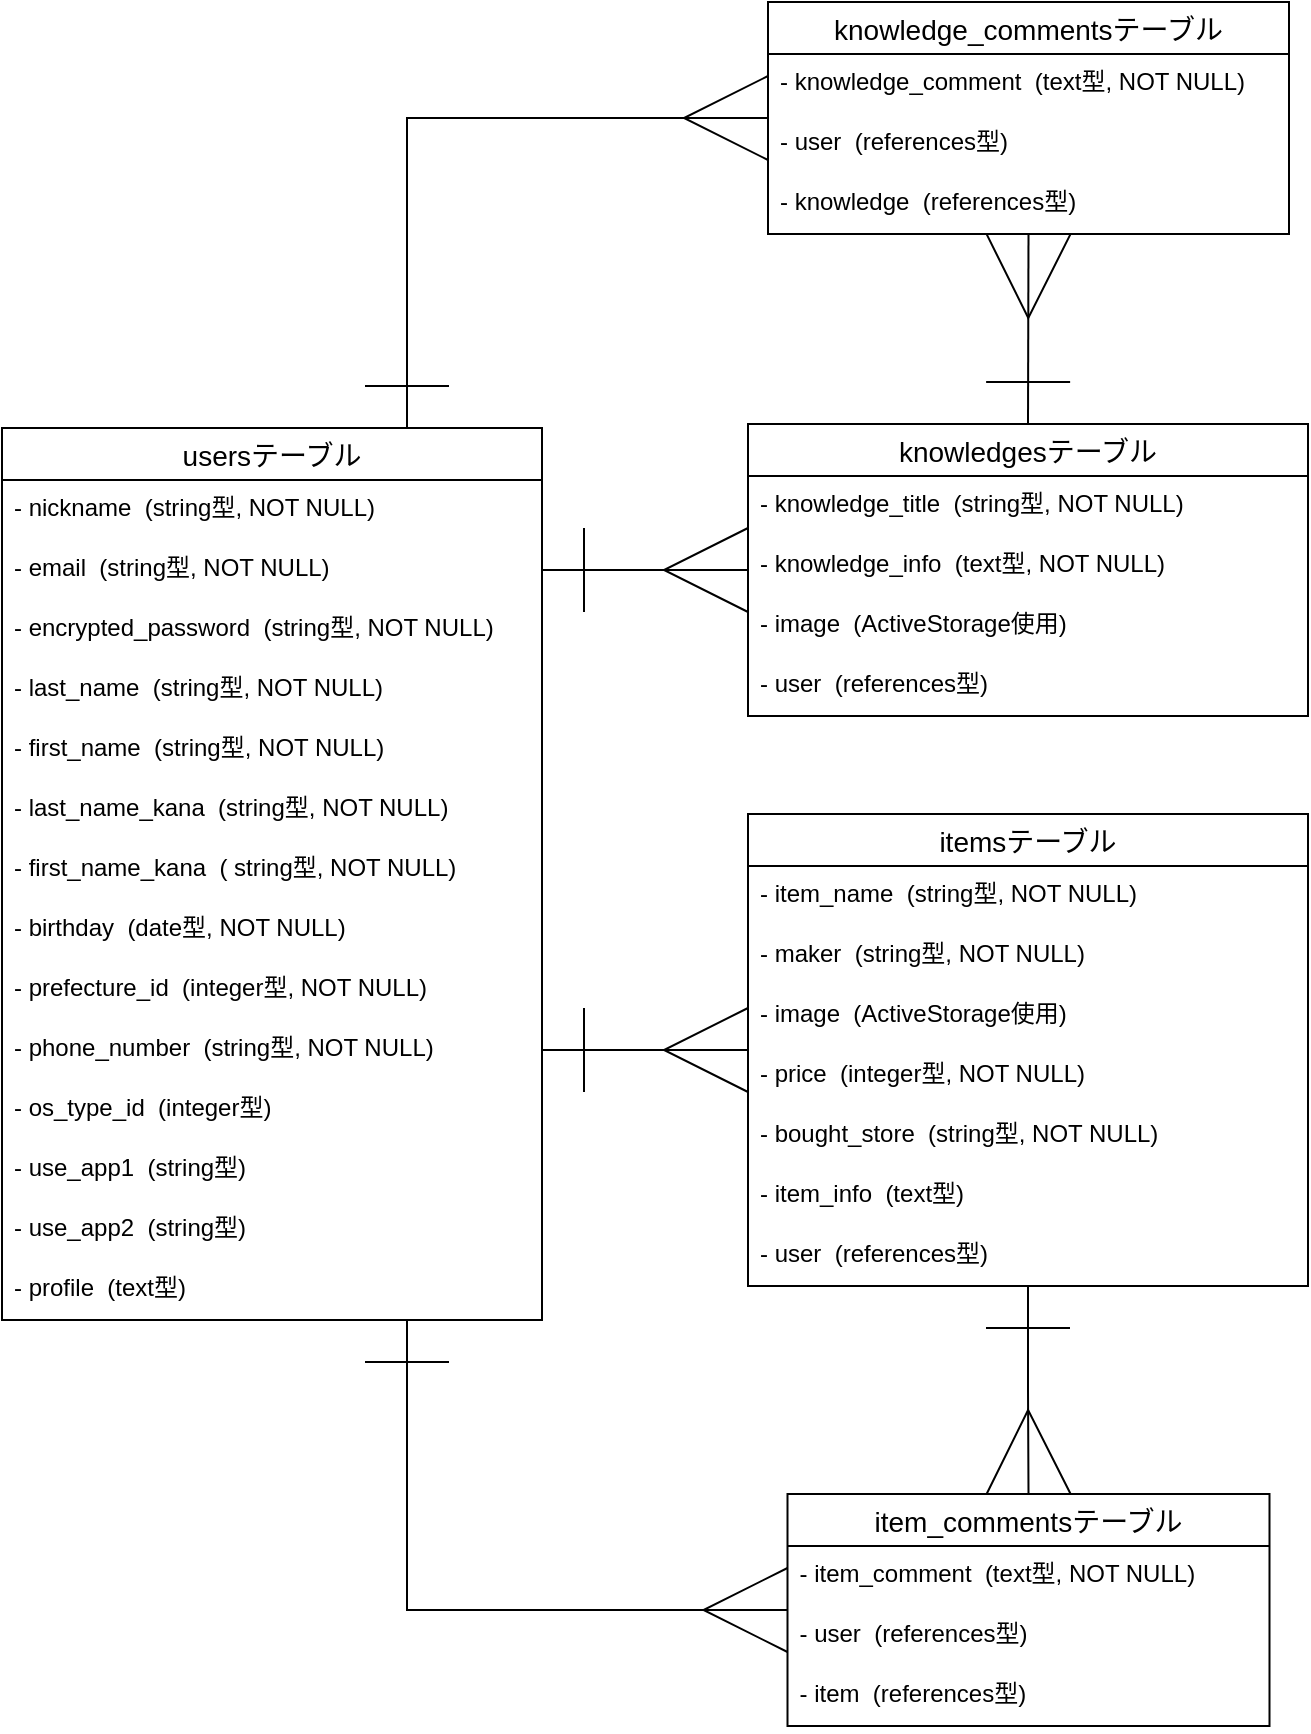 <mxfile>
    <diagram id="EL6v6D-q1Yvcabd1LTYL" name="ER図">
        <mxGraphModel dx="968" dy="1080" grid="0" gridSize="10" guides="1" tooltips="1" connect="1" arrows="1" fold="1" page="0" pageScale="1" pageWidth="827" pageHeight="1169" math="0" shadow="0">
            <root>
                <mxCell id="0"/>
                <mxCell id="1" parent="0"/>
                <mxCell id="69" style="edgeStyle=orthogonalEdgeStyle;rounded=0;orthogonalLoop=1;jettySize=auto;html=1;exitX=0.75;exitY=0;exitDx=0;exitDy=0;startArrow=ERone;startFill=0;endArrow=ERmany;endFill=0;startSize=40;endSize=40;entryX=0;entryY=0.5;entryDx=0;entryDy=0;" parent="1" source="2" target="63" edge="1">
                    <mxGeometry relative="1" as="geometry">
                        <mxPoint x="392" y="-76" as="targetPoint"/>
                    </mxGeometry>
                </mxCell>
                <mxCell id="2" value="usersテーブル" style="swimlane;fontStyle=0;childLayout=stackLayout;horizontal=1;startSize=26;horizontalStack=0;resizeParent=1;resizeParentMax=0;resizeLast=0;collapsible=1;marginBottom=0;align=center;fontSize=14;" parent="1" vertex="1">
                    <mxGeometry x="10" y="110" width="270" height="446" as="geometry">
                        <mxRectangle x="10" y="110" width="116" height="26" as="alternateBounds"/>
                    </mxGeometry>
                </mxCell>
                <mxCell id="3" value="- nickname  (string型, NOT NULL)" style="text;strokeColor=none;fillColor=none;spacingLeft=4;spacingRight=4;overflow=hidden;rotatable=0;points=[[0,0.5],[1,0.5]];portConstraint=eastwest;fontSize=12;" parent="2" vertex="1">
                    <mxGeometry y="26" width="270" height="30" as="geometry"/>
                </mxCell>
                <mxCell id="4" value="- email  (string型, NOT NULL)" style="text;strokeColor=none;fillColor=none;spacingLeft=4;spacingRight=4;overflow=hidden;rotatable=0;points=[[0,0.5],[1,0.5]];portConstraint=eastwest;fontSize=12;" parent="2" vertex="1">
                    <mxGeometry y="56" width="270" height="30" as="geometry"/>
                </mxCell>
                <mxCell id="5" value="- encrypted_password  (string型, NOT NULL)" style="text;strokeColor=none;fillColor=none;spacingLeft=4;spacingRight=4;overflow=hidden;rotatable=0;points=[[0,0.5],[1,0.5]];portConstraint=eastwest;fontSize=12;" parent="2" vertex="1">
                    <mxGeometry y="86" width="270" height="30" as="geometry"/>
                </mxCell>
                <mxCell id="23" value="- last_name  (string型, NOT NULL)" style="text;strokeColor=none;fillColor=none;spacingLeft=4;spacingRight=4;overflow=hidden;rotatable=0;points=[[0,0.5],[1,0.5]];portConstraint=eastwest;fontSize=12;" parent="2" vertex="1">
                    <mxGeometry y="116" width="270" height="30" as="geometry"/>
                </mxCell>
                <mxCell id="24" value="- first_name  (string型, NOT NULL)" style="text;strokeColor=none;fillColor=none;spacingLeft=4;spacingRight=4;overflow=hidden;rotatable=0;points=[[0,0.5],[1,0.5]];portConstraint=eastwest;fontSize=12;" parent="2" vertex="1">
                    <mxGeometry y="146" width="270" height="30" as="geometry"/>
                </mxCell>
                <mxCell id="22" value="- last_name_kana  (string型, NOT NULL)" style="text;strokeColor=none;fillColor=none;spacingLeft=4;spacingRight=4;overflow=hidden;rotatable=0;points=[[0,0.5],[1,0.5]];portConstraint=eastwest;fontSize=12;" parent="2" vertex="1">
                    <mxGeometry y="176" width="270" height="30" as="geometry"/>
                </mxCell>
                <mxCell id="25" value="- first_name_kana  ( string型, NOT NULL)" style="text;strokeColor=none;fillColor=none;spacingLeft=4;spacingRight=4;overflow=hidden;rotatable=0;points=[[0,0.5],[1,0.5]];portConstraint=eastwest;fontSize=12;" parent="2" vertex="1">
                    <mxGeometry y="206" width="270" height="30" as="geometry"/>
                </mxCell>
                <mxCell id="26" value="- birthday  (date型, NOT NULL)" style="text;strokeColor=none;fillColor=none;spacingLeft=4;spacingRight=4;overflow=hidden;rotatable=0;points=[[0,0.5],[1,0.5]];portConstraint=eastwest;fontSize=12;" parent="2" vertex="1">
                    <mxGeometry y="236" width="270" height="30" as="geometry"/>
                </mxCell>
                <mxCell id="27" value="- prefecture_id  (integer型, NOT NULL)" style="text;strokeColor=none;fillColor=none;spacingLeft=4;spacingRight=4;overflow=hidden;rotatable=0;points=[[0,0.5],[1,0.5]];portConstraint=eastwest;fontSize=12;" parent="2" vertex="1">
                    <mxGeometry y="266" width="270" height="30" as="geometry"/>
                </mxCell>
                <mxCell id="28" value="- phone_number  (string型, NOT NULL)" style="text;strokeColor=none;fillColor=none;spacingLeft=4;spacingRight=4;overflow=hidden;rotatable=0;points=[[0,0.5],[1,0.5]];portConstraint=eastwest;fontSize=12;" parent="2" vertex="1">
                    <mxGeometry y="296" width="270" height="30" as="geometry"/>
                </mxCell>
                <mxCell id="31" value="- os_type_id  (integer型)" style="text;strokeColor=none;fillColor=none;spacingLeft=4;spacingRight=4;overflow=hidden;rotatable=0;points=[[0,0.5],[1,0.5]];portConstraint=eastwest;fontSize=12;" parent="2" vertex="1">
                    <mxGeometry y="326" width="270" height="30" as="geometry"/>
                </mxCell>
                <mxCell id="29" value="- use_app1  (string型)" style="text;strokeColor=none;fillColor=none;spacingLeft=4;spacingRight=4;overflow=hidden;rotatable=0;points=[[0,0.5],[1,0.5]];portConstraint=eastwest;fontSize=12;" parent="2" vertex="1">
                    <mxGeometry y="356" width="270" height="30" as="geometry"/>
                </mxCell>
                <mxCell id="30" value="- use_app2  (string型)" style="text;strokeColor=none;fillColor=none;spacingLeft=4;spacingRight=4;overflow=hidden;rotatable=0;points=[[0,0.5],[1,0.5]];portConstraint=eastwest;fontSize=12;" parent="2" vertex="1">
                    <mxGeometry y="386" width="270" height="30" as="geometry"/>
                </mxCell>
                <mxCell id="32" value="- profile  (text型)" style="text;strokeColor=none;fillColor=none;spacingLeft=4;spacingRight=4;overflow=hidden;rotatable=0;points=[[0,0.5],[1,0.5]];portConstraint=eastwest;fontSize=12;" parent="2" vertex="1">
                    <mxGeometry y="416" width="270" height="30" as="geometry"/>
                </mxCell>
                <mxCell id="14" value="item_commentsテーブル" style="swimlane;fontStyle=0;childLayout=stackLayout;horizontal=1;startSize=26;horizontalStack=0;resizeParent=1;resizeParentMax=0;resizeLast=0;collapsible=1;marginBottom=0;align=center;fontSize=14;" parent="1" vertex="1">
                    <mxGeometry x="402.75" y="643" width="241" height="116" as="geometry">
                        <mxRectangle x="444" y="633" width="146" height="26" as="alternateBounds"/>
                    </mxGeometry>
                </mxCell>
                <mxCell id="15" value="- item_comment  (text型, NOT NULL)" style="text;strokeColor=none;fillColor=none;spacingLeft=4;spacingRight=4;overflow=hidden;rotatable=0;points=[[0,0.5],[1,0.5]];portConstraint=eastwest;fontSize=12;" parent="14" vertex="1">
                    <mxGeometry y="26" width="241" height="30" as="geometry"/>
                </mxCell>
                <mxCell id="16" value="- user  (references型)" style="text;strokeColor=none;fillColor=none;spacingLeft=4;spacingRight=4;overflow=hidden;rotatable=0;points=[[0,0.5],[1,0.5]];portConstraint=eastwest;fontSize=12;" parent="14" vertex="1">
                    <mxGeometry y="56" width="241" height="30" as="geometry"/>
                </mxCell>
                <mxCell id="17" value="- item  (references型)" style="text;strokeColor=none;fillColor=none;spacingLeft=4;spacingRight=4;overflow=hidden;rotatable=0;points=[[0,0.5],[1,0.5]];portConstraint=eastwest;fontSize=12;" parent="14" vertex="1">
                    <mxGeometry y="86" width="241" height="30" as="geometry"/>
                </mxCell>
                <mxCell id="50" style="edgeStyle=orthogonalEdgeStyle;rounded=0;orthogonalLoop=1;jettySize=auto;html=1;exitX=0.5;exitY=1;exitDx=0;exitDy=0;entryX=0.5;entryY=0;entryDx=0;entryDy=0;startArrow=ERone;startFill=0;endArrow=ERmany;endFill=0;startSize=40;endSize=40;" parent="1" source="10" target="14" edge="1">
                    <mxGeometry relative="1" as="geometry">
                        <mxPoint x="520" y="96" as="sourcePoint"/>
                    </mxGeometry>
                </mxCell>
                <mxCell id="57" style="edgeStyle=orthogonalEdgeStyle;rounded=0;orthogonalLoop=1;jettySize=auto;html=1;entryX=0;entryY=0.5;entryDx=0;entryDy=0;startArrow=ERone;startFill=0;endArrow=ERmany;endFill=0;startSize=40;endSize=40;exitX=1;exitY=0.5;exitDx=0;exitDy=0;" parent="1" source="28" target="10" edge="1">
                    <mxGeometry relative="1" as="geometry">
                        <mxPoint x="274" y="421" as="sourcePoint"/>
                    </mxGeometry>
                </mxCell>
                <mxCell id="61" style="edgeStyle=orthogonalEdgeStyle;rounded=0;orthogonalLoop=1;jettySize=auto;html=1;exitX=0.5;exitY=0;exitDx=0;exitDy=0;startArrow=ERone;startFill=0;endArrow=ERmany;endFill=0;startSize=40;endSize=40;entryX=0.5;entryY=1;entryDx=0;entryDy=0;" parent="1" source="6" target="63" edge="1">
                    <mxGeometry relative="1" as="geometry">
                        <mxPoint x="513" y="72" as="targetPoint"/>
                    </mxGeometry>
                </mxCell>
                <mxCell id="10" value="itemsテーブル" style="swimlane;fontStyle=0;childLayout=stackLayout;horizontal=1;startSize=26;horizontalStack=0;resizeParent=1;resizeParentMax=0;resizeLast=0;collapsible=1;marginBottom=0;align=center;fontSize=14;" parent="1" vertex="1">
                    <mxGeometry x="383" y="303" width="280" height="236" as="geometry">
                        <mxRectangle x="383" y="303" width="60" height="26" as="alternateBounds"/>
                    </mxGeometry>
                </mxCell>
                <mxCell id="11" value="- item_name  (string型, NOT NULL)" style="text;strokeColor=none;fillColor=none;spacingLeft=4;spacingRight=4;overflow=hidden;rotatable=0;points=[[0,0.5],[1,0.5]];portConstraint=eastwest;fontSize=12;" parent="10" vertex="1">
                    <mxGeometry y="26" width="280" height="30" as="geometry"/>
                </mxCell>
                <mxCell id="12" value="- maker  (string型, NOT NULL)" style="text;strokeColor=none;fillColor=none;spacingLeft=4;spacingRight=4;overflow=hidden;rotatable=0;points=[[0,0.5],[1,0.5]];portConstraint=eastwest;fontSize=12;" parent="10" vertex="1">
                    <mxGeometry y="56" width="280" height="30" as="geometry"/>
                </mxCell>
                <mxCell id="13" value="- image  (ActiveStorage使用)" style="text;strokeColor=none;fillColor=none;spacingLeft=4;spacingRight=4;overflow=hidden;rotatable=0;points=[[0,0.5],[1,0.5]];portConstraint=eastwest;fontSize=12;" parent="10" vertex="1">
                    <mxGeometry y="86" width="280" height="30" as="geometry"/>
                </mxCell>
                <mxCell id="34" value="- price  (integer型, NOT NULL)" style="text;strokeColor=none;fillColor=none;spacingLeft=4;spacingRight=4;overflow=hidden;rotatable=0;points=[[0,0.5],[1,0.5]];portConstraint=eastwest;fontSize=12;" parent="10" vertex="1">
                    <mxGeometry y="116" width="280" height="30" as="geometry"/>
                </mxCell>
                <mxCell id="36" value="- bought_store  (string型, NOT NULL)" style="text;strokeColor=none;fillColor=none;spacingLeft=4;spacingRight=4;overflow=hidden;rotatable=0;points=[[0,0.5],[1,0.5]];portConstraint=eastwest;fontSize=12;" parent="10" vertex="1">
                    <mxGeometry y="146" width="280" height="30" as="geometry"/>
                </mxCell>
                <mxCell id="37" value="- item_info  (text型)" style="text;strokeColor=none;fillColor=none;spacingLeft=4;spacingRight=4;overflow=hidden;rotatable=0;points=[[0,0.5],[1,0.5]];portConstraint=eastwest;fontSize=12;" parent="10" vertex="1">
                    <mxGeometry y="176" width="280" height="30" as="geometry"/>
                </mxCell>
                <mxCell id="35" value="- user  (references型)" style="text;strokeColor=none;fillColor=none;spacingLeft=4;spacingRight=4;overflow=hidden;rotatable=0;points=[[0,0.5],[1,0.5]];portConstraint=eastwest;fontSize=12;" parent="10" vertex="1">
                    <mxGeometry y="206" width="280" height="30" as="geometry"/>
                </mxCell>
                <mxCell id="60" style="edgeStyle=orthogonalEdgeStyle;rounded=0;orthogonalLoop=1;jettySize=auto;html=1;exitX=1;exitY=0.5;exitDx=0;exitDy=0;startArrow=ERone;startFill=0;endArrow=ERmany;endFill=0;endSize=40;startSize=40;entryX=0;entryY=0.5;entryDx=0;entryDy=0;" parent="1" source="4" target="6" edge="1">
                    <mxGeometry relative="1" as="geometry">
                        <mxPoint x="379" y="60" as="targetPoint"/>
                    </mxGeometry>
                </mxCell>
                <mxCell id="63" value="knowledge_commentsテーブル" style="swimlane;fontStyle=0;childLayout=stackLayout;horizontal=1;startSize=26;horizontalStack=0;resizeParent=1;resizeParentMax=0;resizeLast=0;collapsible=1;marginBottom=0;align=center;fontSize=14;" parent="1" vertex="1">
                    <mxGeometry x="393" y="-103" width="260.5" height="116" as="geometry">
                        <mxRectangle x="393" y="-103" width="146" height="26" as="alternateBounds"/>
                    </mxGeometry>
                </mxCell>
                <mxCell id="64" value="- knowledge_comment  (text型, NOT NULL)" style="text;strokeColor=none;fillColor=none;spacingLeft=4;spacingRight=4;overflow=hidden;rotatable=0;points=[[0,0.5],[1,0.5]];portConstraint=eastwest;fontSize=12;" parent="63" vertex="1">
                    <mxGeometry y="26" width="260.5" height="30" as="geometry"/>
                </mxCell>
                <mxCell id="65" value="- user  (references型)" style="text;strokeColor=none;fillColor=none;spacingLeft=4;spacingRight=4;overflow=hidden;rotatable=0;points=[[0,0.5],[1,0.5]];portConstraint=eastwest;fontSize=12;" parent="63" vertex="1">
                    <mxGeometry y="56" width="260.5" height="30" as="geometry"/>
                </mxCell>
                <mxCell id="66" value="- knowledge  (references型)" style="text;strokeColor=none;fillColor=none;spacingLeft=4;spacingRight=4;overflow=hidden;rotatable=0;points=[[0,0.5],[1,0.5]];portConstraint=eastwest;fontSize=12;" parent="63" vertex="1">
                    <mxGeometry y="86" width="260.5" height="30" as="geometry"/>
                </mxCell>
                <mxCell id="67" style="edgeStyle=orthogonalEdgeStyle;rounded=0;orthogonalLoop=1;jettySize=auto;html=1;exitX=0.75;exitY=1;exitDx=0;exitDy=0;entryX=0;entryY=0.5;entryDx=0;entryDy=0;startArrow=ERone;startFill=0;endArrow=ERmany;endFill=0;endSize=40;startSize=40;" parent="1" source="2" target="14" edge="1">
                    <mxGeometry relative="1" as="geometry">
                        <mxPoint x="847" y="261" as="targetPoint"/>
                    </mxGeometry>
                </mxCell>
                <mxCell id="6" value="knowledgesテーブル" style="swimlane;fontStyle=0;childLayout=stackLayout;horizontal=1;startSize=26;horizontalStack=0;resizeParent=1;resizeParentMax=0;resizeLast=0;collapsible=1;marginBottom=0;align=center;fontSize=14;" parent="1" vertex="1">
                    <mxGeometry x="383" y="108" width="280" height="146" as="geometry">
                        <mxRectangle x="380" y="14" width="100" height="26" as="alternateBounds"/>
                    </mxGeometry>
                </mxCell>
                <mxCell id="7" value="- knowledge_title  (string型, NOT NULL)" style="text;strokeColor=none;fillColor=none;spacingLeft=4;spacingRight=4;overflow=hidden;rotatable=0;points=[[0,0.5],[1,0.5]];portConstraint=eastwest;fontSize=12;" parent="6" vertex="1">
                    <mxGeometry y="26" width="280" height="30" as="geometry"/>
                </mxCell>
                <mxCell id="8" value="- knowledge_info  (text型, NOT NULL)" style="text;strokeColor=none;fillColor=none;spacingLeft=4;spacingRight=4;overflow=hidden;rotatable=0;points=[[0,0.5],[1,0.5]];portConstraint=eastwest;fontSize=12;" parent="6" vertex="1">
                    <mxGeometry y="56" width="280" height="30" as="geometry"/>
                </mxCell>
                <mxCell id="62" value="- image  (ActiveStorage使用)" style="text;strokeColor=none;fillColor=none;spacingLeft=4;spacingRight=4;overflow=hidden;rotatable=0;points=[[0,0.5],[1,0.5]];portConstraint=eastwest;fontSize=12;" parent="6" vertex="1">
                    <mxGeometry y="86" width="280" height="30" as="geometry"/>
                </mxCell>
                <mxCell id="59" value="- user  (references型)" style="text;strokeColor=none;fillColor=none;spacingLeft=4;spacingRight=4;overflow=hidden;rotatable=0;points=[[0,0.5],[1,0.5]];portConstraint=eastwest;fontSize=12;" parent="6" vertex="1">
                    <mxGeometry y="116" width="280" height="30" as="geometry"/>
                </mxCell>
            </root>
        </mxGraphModel>
    </diagram>
    <diagram id="4FKWyIpT44JriOhNJ4iq" name="画面遷移図">
        <mxGraphModel dx="728" dy="680" grid="0" gridSize="10" guides="1" tooltips="1" connect="1" arrows="1" fold="1" page="0" pageScale="1" pageWidth="827" pageHeight="1169" math="0" shadow="0">
            <root>
                <mxCell id="BSa9a6ouSP9MO0y_iaIt-0"/>
                <mxCell id="BSa9a6ouSP9MO0y_iaIt-1" parent="BSa9a6ouSP9MO0y_iaIt-0"/>
                <mxCell id="BSa9a6ouSP9MO0y_iaIt-4" style="edgeStyle=orthogonalEdgeStyle;rounded=0;orthogonalLoop=1;jettySize=auto;html=1;exitX=0;exitY=0.25;exitDx=0;exitDy=0;entryX=1;entryY=0.25;entryDx=0;entryDy=0;startArrow=none;startFill=0;endArrow=classicThin;endFill=1;startSize=10;endSize=10;" edge="1" parent="BSa9a6ouSP9MO0y_iaIt-1" source="BSa9a6ouSP9MO0y_iaIt-2" target="BSa9a6ouSP9MO0y_iaIt-3">
                    <mxGeometry relative="1" as="geometry"/>
                </mxCell>
                <mxCell id="BSa9a6ouSP9MO0y_iaIt-7" style="edgeStyle=orthogonalEdgeStyle;rounded=0;orthogonalLoop=1;jettySize=auto;html=1;exitX=0.75;exitY=0;exitDx=0;exitDy=0;entryX=0.75;entryY=1;entryDx=0;entryDy=0;startArrow=none;startFill=0;endArrow=classicThin;endFill=1;startSize=10;endSize=10;" edge="1" parent="BSa9a6ouSP9MO0y_iaIt-1" source="BSa9a6ouSP9MO0y_iaIt-2" target="BSa9a6ouSP9MO0y_iaIt-6">
                    <mxGeometry relative="1" as="geometry"/>
                </mxCell>
                <mxCell id="BSa9a6ouSP9MO0y_iaIt-10" style="rounded=0;orthogonalLoop=1;jettySize=auto;html=1;exitX=0.75;exitY=0;exitDx=0;exitDy=0;entryX=0;entryY=0.5;entryDx=0;entryDy=0;startArrow=none;startFill=0;endArrow=classicThin;endFill=1;startSize=10;endSize=10;" edge="1" parent="BSa9a6ouSP9MO0y_iaIt-1" source="BSa9a6ouSP9MO0y_iaIt-2" target="BSa9a6ouSP9MO0y_iaIt-9">
                    <mxGeometry relative="1" as="geometry"/>
                </mxCell>
                <mxCell id="BSa9a6ouSP9MO0y_iaIt-13" style="edgeStyle=orthogonalEdgeStyle;rounded=0;orthogonalLoop=1;jettySize=auto;html=1;exitX=1;exitY=0.5;exitDx=0;exitDy=0;entryX=0;entryY=0.5;entryDx=0;entryDy=0;startArrow=none;startFill=0;endArrow=classicThin;endFill=1;startSize=10;endSize=10;" edge="1" parent="BSa9a6ouSP9MO0y_iaIt-1" source="BSa9a6ouSP9MO0y_iaIt-2" target="BSa9a6ouSP9MO0y_iaIt-12">
                    <mxGeometry relative="1" as="geometry"/>
                </mxCell>
                <mxCell id="BSa9a6ouSP9MO0y_iaIt-2" value="トップページ" style="rounded=1;arcSize=10;whiteSpace=wrap;html=1;align=center;" vertex="1" parent="BSa9a6ouSP9MO0y_iaIt-1">
                    <mxGeometry x="281" y="256" width="100" height="40" as="geometry"/>
                </mxCell>
                <mxCell id="BSa9a6ouSP9MO0y_iaIt-5" style="edgeStyle=orthogonalEdgeStyle;rounded=0;orthogonalLoop=1;jettySize=auto;html=1;exitX=1;exitY=0.75;exitDx=0;exitDy=0;entryX=0;entryY=0.75;entryDx=0;entryDy=0;startArrow=none;startFill=0;endArrow=classicThin;endFill=1;startSize=10;endSize=10;" edge="1" parent="BSa9a6ouSP9MO0y_iaIt-1" source="BSa9a6ouSP9MO0y_iaIt-3" target="BSa9a6ouSP9MO0y_iaIt-2">
                    <mxGeometry relative="1" as="geometry"/>
                </mxCell>
                <mxCell id="BSa9a6ouSP9MO0y_iaIt-3" value="サインインページ" style="rounded=1;arcSize=10;whiteSpace=wrap;html=1;align=center;" vertex="1" parent="BSa9a6ouSP9MO0y_iaIt-1">
                    <mxGeometry x="120" y="256" width="100" height="40" as="geometry"/>
                </mxCell>
                <mxCell id="BSa9a6ouSP9MO0y_iaIt-8" style="edgeStyle=orthogonalEdgeStyle;rounded=0;orthogonalLoop=1;jettySize=auto;html=1;exitX=0.25;exitY=1;exitDx=0;exitDy=0;entryX=0.25;entryY=0;entryDx=0;entryDy=0;startArrow=none;startFill=0;endArrow=classicThin;endFill=1;startSize=10;endSize=10;" edge="1" parent="BSa9a6ouSP9MO0y_iaIt-1" source="BSa9a6ouSP9MO0y_iaIt-6" target="BSa9a6ouSP9MO0y_iaIt-2">
                    <mxGeometry relative="1" as="geometry"/>
                </mxCell>
                <mxCell id="BSa9a6ouSP9MO0y_iaIt-6" value="新規投稿ページ" style="rounded=1;arcSize=10;whiteSpace=wrap;html=1;align=center;" vertex="1" parent="BSa9a6ouSP9MO0y_iaIt-1">
                    <mxGeometry x="281" y="165" width="100" height="40" as="geometry"/>
                </mxCell>
                <mxCell id="BSa9a6ouSP9MO0y_iaIt-11" style="edgeStyle=orthogonalEdgeStyle;rounded=0;orthogonalLoop=1;jettySize=auto;html=1;exitX=0.5;exitY=0;exitDx=0;exitDy=0;entryX=0.5;entryY=0;entryDx=0;entryDy=0;startArrow=none;startFill=0;endArrow=classicThin;endFill=1;startSize=10;endSize=10;" edge="1" parent="BSa9a6ouSP9MO0y_iaIt-1" source="BSa9a6ouSP9MO0y_iaIt-9" target="BSa9a6ouSP9MO0y_iaIt-6">
                    <mxGeometry relative="1" as="geometry">
                        <Array as="points">
                            <mxPoint x="492" y="136"/>
                            <mxPoint x="331" y="136"/>
                        </Array>
                    </mxGeometry>
                </mxCell>
                <mxCell id="BSa9a6ouSP9MO0y_iaIt-14" style="edgeStyle=orthogonalEdgeStyle;rounded=0;orthogonalLoop=1;jettySize=auto;html=1;exitX=0.5;exitY=1;exitDx=0;exitDy=0;entryX=0.5;entryY=0;entryDx=0;entryDy=0;startArrow=none;startFill=0;endArrow=classicThin;endFill=1;startSize=10;endSize=10;" edge="1" parent="BSa9a6ouSP9MO0y_iaIt-1" source="BSa9a6ouSP9MO0y_iaIt-9" target="BSa9a6ouSP9MO0y_iaIt-12">
                    <mxGeometry relative="1" as="geometry"/>
                </mxCell>
                <mxCell id="BSa9a6ouSP9MO0y_iaIt-9" value="ユーザーの&lt;br&gt;マイページ" style="rounded=1;arcSize=10;whiteSpace=wrap;html=1;align=center;" vertex="1" parent="BSa9a6ouSP9MO0y_iaIt-1">
                    <mxGeometry x="442" y="165" width="100" height="40" as="geometry"/>
                </mxCell>
                <mxCell id="BSa9a6ouSP9MO0y_iaIt-18" style="edgeStyle=orthogonalEdgeStyle;rounded=0;orthogonalLoop=1;jettySize=auto;html=1;exitX=1;exitY=0.25;exitDx=0;exitDy=0;startArrow=none;startFill=0;endArrow=classicThin;endFill=1;startSize=10;endSize=10;entryX=0;entryY=0.25;entryDx=0;entryDy=0;" edge="1" parent="BSa9a6ouSP9MO0y_iaIt-1" source="BSa9a6ouSP9MO0y_iaIt-12" target="BSa9a6ouSP9MO0y_iaIt-16">
                    <mxGeometry relative="1" as="geometry">
                        <mxPoint x="601" y="266" as="targetPoint"/>
                    </mxGeometry>
                </mxCell>
                <mxCell id="BSa9a6ouSP9MO0y_iaIt-20" style="edgeStyle=orthogonalEdgeStyle;rounded=0;orthogonalLoop=1;jettySize=auto;html=1;exitX=0.5;exitY=1;exitDx=0;exitDy=0;entryX=0.5;entryY=0;entryDx=0;entryDy=0;startArrow=none;startFill=0;endArrow=classicThin;endFill=1;startSize=10;endSize=10;" edge="1" parent="BSa9a6ouSP9MO0y_iaIt-1" source="BSa9a6ouSP9MO0y_iaIt-12" target="BSa9a6ouSP9MO0y_iaIt-17">
                    <mxGeometry relative="1" as="geometry"/>
                </mxCell>
                <mxCell id="BSa9a6ouSP9MO0y_iaIt-12" value="投稿詳細ページ" style="rounded=1;arcSize=10;whiteSpace=wrap;html=1;align=center;" vertex="1" parent="BSa9a6ouSP9MO0y_iaIt-1">
                    <mxGeometry x="442" y="256" width="100" height="40" as="geometry"/>
                </mxCell>
                <mxCell id="BSa9a6ouSP9MO0y_iaIt-15" style="rounded=0;orthogonalLoop=1;jettySize=auto;html=1;entryX=1;entryY=0.5;entryDx=0;entryDy=0;startArrow=none;startFill=0;endArrow=classicThin;endFill=1;startSize=10;endSize=10;exitX=0.25;exitY=1;exitDx=0;exitDy=0;" edge="1" parent="BSa9a6ouSP9MO0y_iaIt-1" source="BSa9a6ouSP9MO0y_iaIt-9" target="BSa9a6ouSP9MO0y_iaIt-2">
                    <mxGeometry relative="1" as="geometry">
                        <mxPoint x="465" y="229" as="sourcePoint"/>
                        <mxPoint x="452" y="195" as="targetPoint"/>
                    </mxGeometry>
                </mxCell>
                <mxCell id="BSa9a6ouSP9MO0y_iaIt-19" style="edgeStyle=orthogonalEdgeStyle;rounded=0;orthogonalLoop=1;jettySize=auto;html=1;exitX=0;exitY=0.75;exitDx=0;exitDy=0;entryX=1;entryY=0.75;entryDx=0;entryDy=0;startArrow=none;startFill=0;endArrow=classicThin;endFill=1;startSize=10;endSize=10;" edge="1" parent="BSa9a6ouSP9MO0y_iaIt-1" source="BSa9a6ouSP9MO0y_iaIt-16" target="BSa9a6ouSP9MO0y_iaIt-12">
                    <mxGeometry relative="1" as="geometry"/>
                </mxCell>
                <mxCell id="BSa9a6ouSP9MO0y_iaIt-16" value="投稿編集ページ" style="rounded=1;arcSize=10;whiteSpace=wrap;html=1;align=center;" vertex="1" parent="BSa9a6ouSP9MO0y_iaIt-1">
                    <mxGeometry x="598" y="256" width="100" height="40" as="geometry"/>
                </mxCell>
                <mxCell id="BSa9a6ouSP9MO0y_iaIt-21" style="edgeStyle=orthogonalEdgeStyle;rounded=0;orthogonalLoop=1;jettySize=auto;html=1;exitX=0;exitY=0.5;exitDx=0;exitDy=0;entryX=0.75;entryY=1;entryDx=0;entryDy=0;startArrow=none;startFill=0;endArrow=classicThin;endFill=1;startSize=10;endSize=10;" edge="1" parent="BSa9a6ouSP9MO0y_iaIt-1" source="BSa9a6ouSP9MO0y_iaIt-17" target="BSa9a6ouSP9MO0y_iaIt-2">
                    <mxGeometry relative="1" as="geometry"/>
                </mxCell>
                <mxCell id="BSa9a6ouSP9MO0y_iaIt-17" value="投稿削除ページ" style="rounded=1;arcSize=10;whiteSpace=wrap;html=1;align=center;" vertex="1" parent="BSa9a6ouSP9MO0y_iaIt-1">
                    <mxGeometry x="442" y="339" width="100" height="40" as="geometry"/>
                </mxCell>
            </root>
        </mxGraphModel>
    </diagram>
</mxfile>